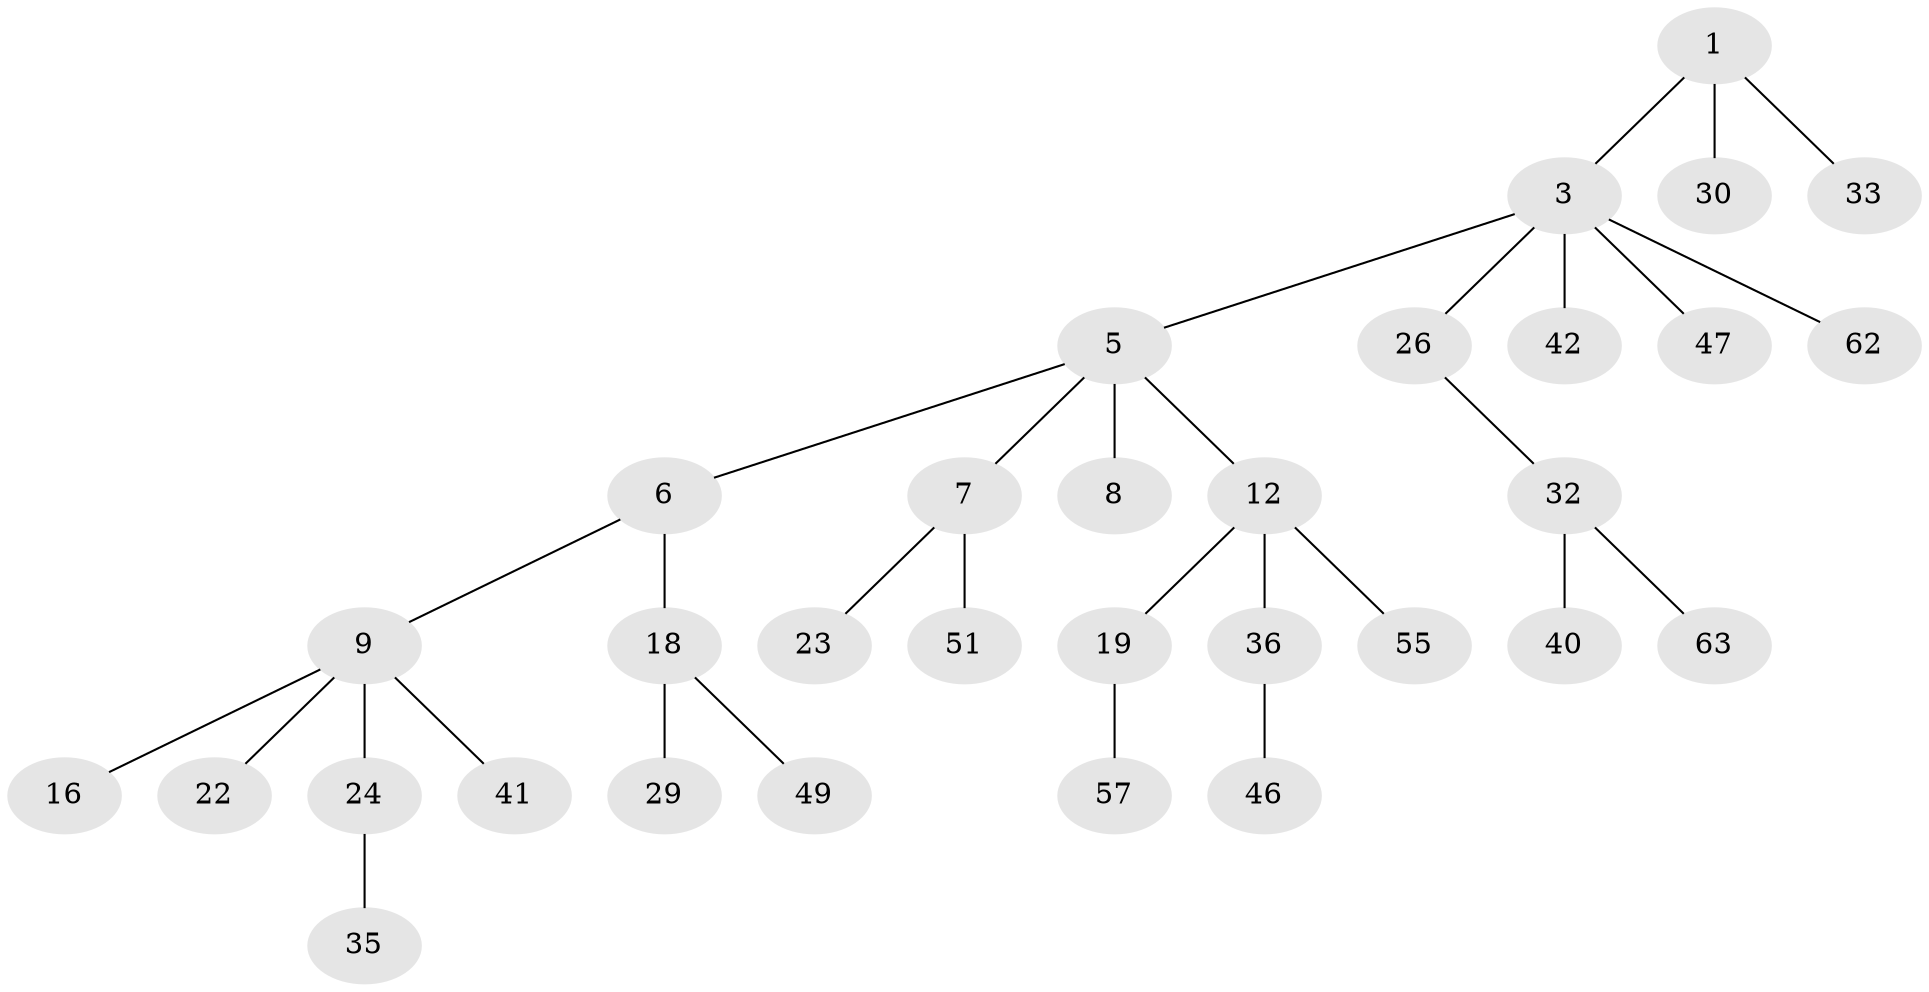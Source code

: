 // original degree distribution, {3: 0.140625, 2: 0.25, 6: 0.03125, 4: 0.03125, 1: 0.5, 5: 0.046875}
// Generated by graph-tools (version 1.1) at 2025/15/03/09/25 04:15:40]
// undirected, 32 vertices, 31 edges
graph export_dot {
graph [start="1"]
  node [color=gray90,style=filled];
  1 [super="+2+13"];
  3 [super="+11+4+15"];
  5 [super="+37"];
  6;
  7;
  8;
  9 [super="+10+20"];
  12 [super="+17+27+58"];
  16 [super="+39"];
  18 [super="+28"];
  19 [super="+25+44"];
  22;
  23 [super="+54"];
  24 [super="+53+45+31+34"];
  26;
  29;
  30;
  32;
  33 [super="+48"];
  35;
  36;
  40 [super="+50"];
  41;
  42;
  46;
  47;
  49;
  51;
  55;
  57;
  62;
  63;
  1 -- 30;
  1 -- 3;
  1 -- 33;
  3 -- 5;
  3 -- 42;
  3 -- 26;
  3 -- 62;
  3 -- 47;
  5 -- 6;
  5 -- 7;
  5 -- 8;
  5 -- 12;
  6 -- 9;
  6 -- 18;
  7 -- 23;
  7 -- 51;
  9 -- 22;
  9 -- 16;
  9 -- 24;
  9 -- 41;
  12 -- 19;
  12 -- 55;
  12 -- 36;
  18 -- 49;
  18 -- 29;
  19 -- 57;
  24 -- 35;
  26 -- 32;
  32 -- 40;
  32 -- 63;
  36 -- 46;
}
